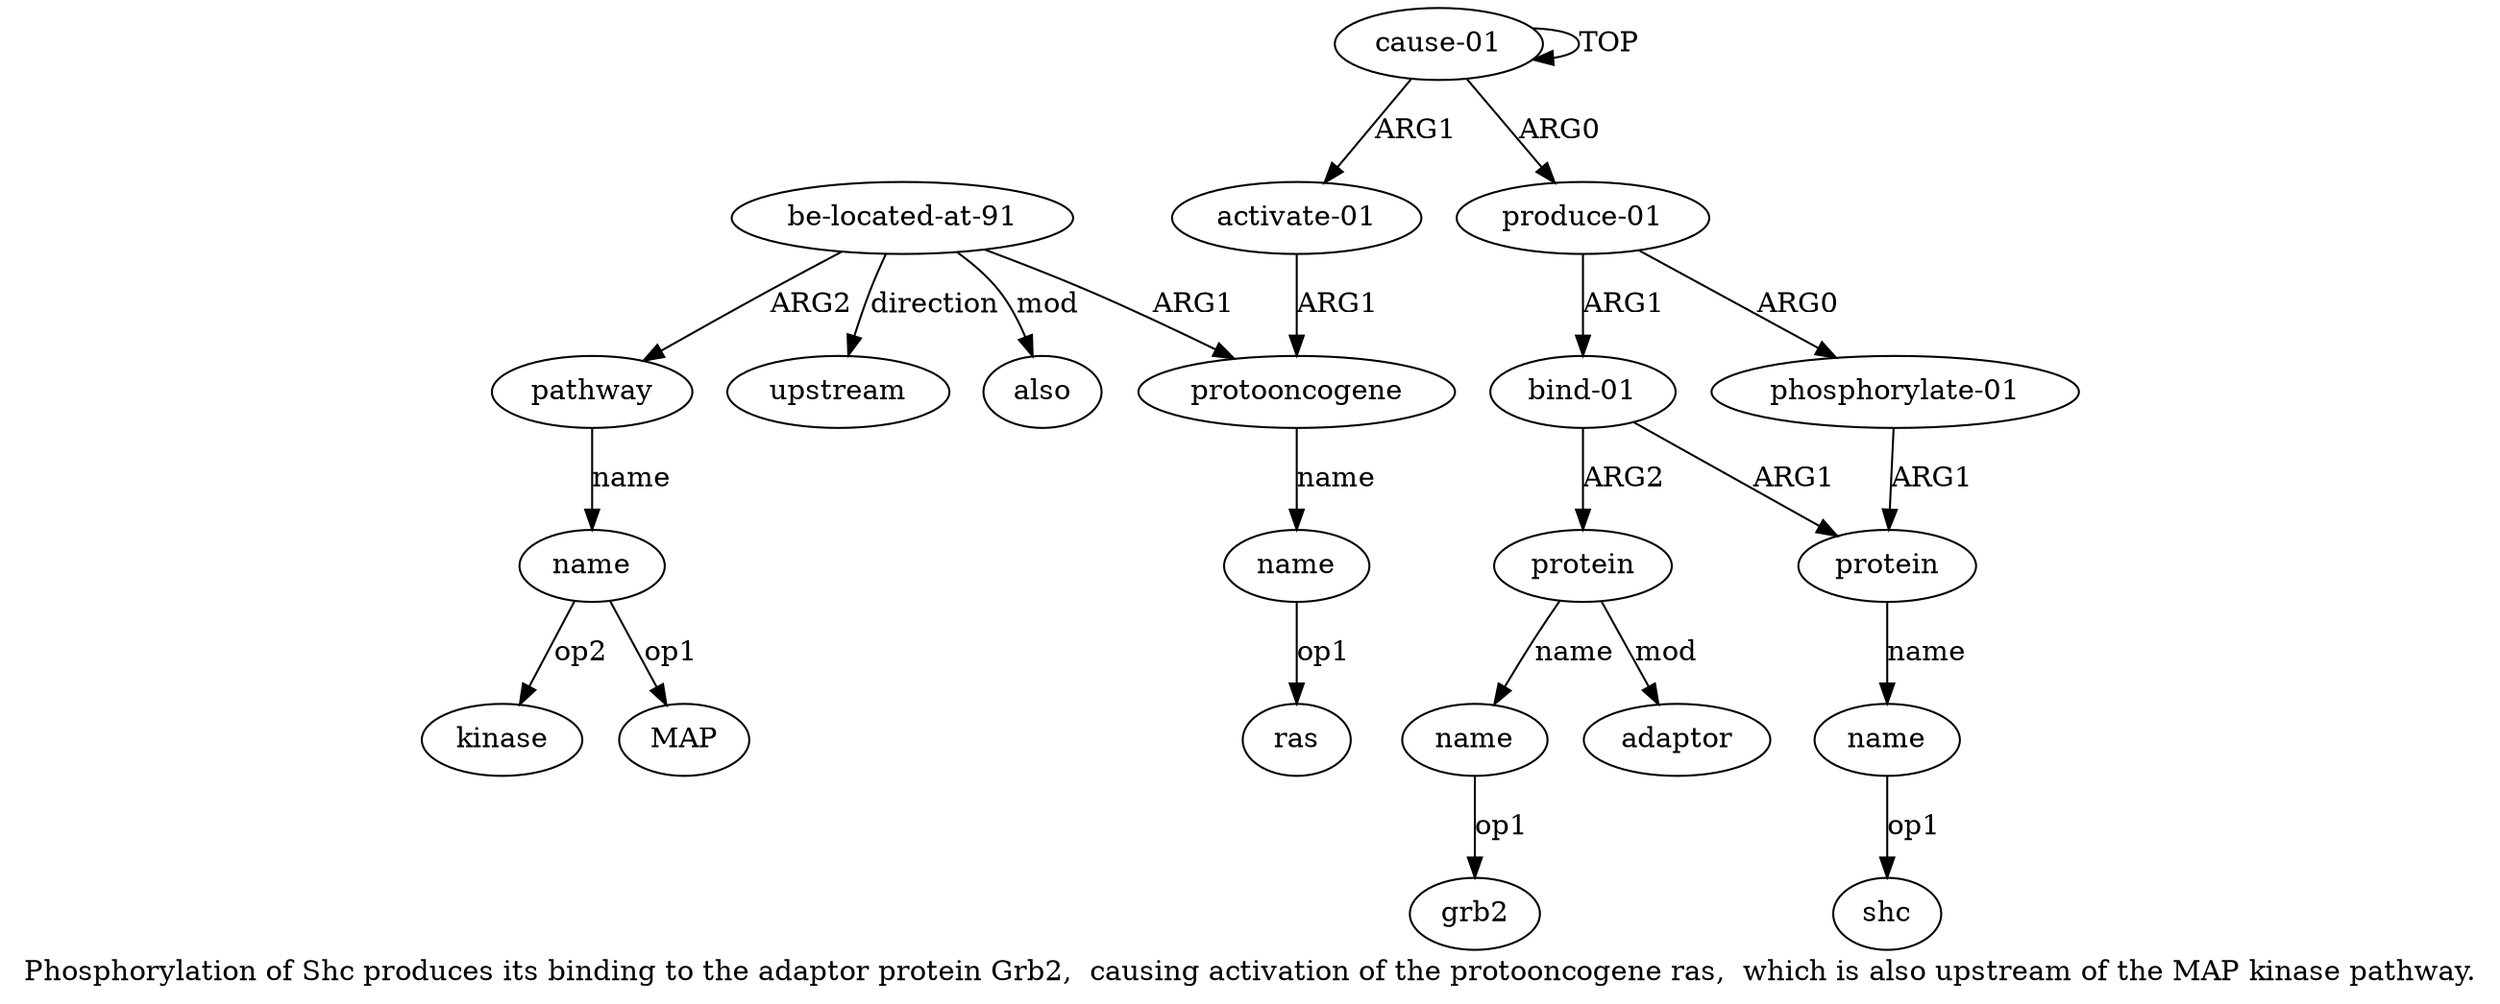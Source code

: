 digraph  {
	graph [label="Phosphorylation of Shc produces its binding to the adaptor protein Grb2,  causing activation of the protooncogene ras,  which is \
also upstream of the MAP kinase pathway."];
	node [label="\N"];
	"a11 ras"	 [color=black,
		gold_ind=-1,
		gold_label=ras,
		label=ras,
		test_ind=-1,
		test_label=ras];
	"a14 MAP"	 [color=black,
		gold_ind=-1,
		gold_label=MAP,
		label=MAP,
		test_ind=-1,
		test_label=MAP];
	a15	 [color=black,
		gold_ind=15,
		gold_label=upstream,
		label=upstream,
		test_ind=15,
		test_label=upstream];
	a14	 [color=black,
		gold_ind=14,
		gold_label=name,
		label=name,
		test_ind=14,
		test_label=name];
	a14 -> "a14 MAP" [key=0,
	color=black,
	gold_label=op1,
	label=op1,
	test_label=op1];
"a14 kinase" [color=black,
	gold_ind=-1,
	gold_label=kinase,
	label=kinase,
	test_ind=-1,
	test_label=kinase];
a14 -> "a14 kinase" [key=0,
color=black,
gold_label=op2,
label=op2,
test_label=op2];
a16 [color=black,
gold_ind=16,
gold_label=also,
label=also,
test_ind=16,
test_label=also];
a11 [color=black,
gold_ind=11,
gold_label=name,
label=name,
test_ind=11,
test_label=name];
a11 -> "a11 ras" [key=0,
color=black,
gold_label=op1,
label=op1,
test_label=op1];
a10 [color=black,
gold_ind=10,
gold_label=protooncogene,
label=protooncogene,
test_ind=10,
test_label=protooncogene];
a10 -> a11 [key=0,
color=black,
gold_label=name,
label=name,
test_label=name];
a13 [color=black,
gold_ind=13,
gold_label=pathway,
label=pathway,
test_ind=13,
test_label=pathway];
a13 -> a14 [key=0,
color=black,
gold_label=name,
label=name,
test_label=name];
a12 [color=black,
gold_ind=12,
gold_label="be-located-at-91",
label="be-located-at-91",
test_ind=12,
test_label="be-located-at-91"];
a12 -> a15 [key=0,
color=black,
gold_label=direction,
label=direction,
test_label=direction];
a12 -> a16 [key=0,
color=black,
gold_label=mod,
label=mod,
test_label=mod];
a12 -> a10 [key=0,
color=black,
gold_label=ARG1,
label=ARG1,
test_label=ARG1];
a12 -> a13 [key=0,
color=black,
gold_label=ARG2,
label=ARG2,
test_label=ARG2];
a1 [color=black,
gold_ind=1,
gold_label="produce-01",
label="produce-01",
test_ind=1,
test_label="produce-01"];
a2 [color=black,
gold_ind=2,
gold_label="phosphorylate-01",
label="phosphorylate-01",
test_ind=2,
test_label="phosphorylate-01"];
a1 -> a2 [key=0,
color=black,
gold_label=ARG0,
label=ARG0,
test_label=ARG0];
a5 [color=black,
gold_ind=5,
gold_label="bind-01",
label="bind-01",
test_ind=5,
test_label="bind-01"];
a1 -> a5 [key=0,
color=black,
gold_label=ARG1,
label=ARG1,
test_label=ARG1];
a0 [color=black,
gold_ind=0,
gold_label="cause-01",
label="cause-01",
test_ind=0,
test_label="cause-01"];
a0 -> a1 [key=0,
color=black,
gold_label=ARG0,
label=ARG0,
test_label=ARG0];
a0 -> a0 [key=0,
color=black,
gold_label=TOP,
label=TOP,
test_label=TOP];
a9 [color=black,
gold_ind=9,
gold_label="activate-01",
label="activate-01",
test_ind=9,
test_label="activate-01"];
a0 -> a9 [key=0,
color=black,
gold_label=ARG1,
label=ARG1,
test_label=ARG1];
a3 [color=black,
gold_ind=3,
gold_label=protein,
label=protein,
test_ind=3,
test_label=protein];
a4 [color=black,
gold_ind=4,
gold_label=name,
label=name,
test_ind=4,
test_label=name];
a3 -> a4 [key=0,
color=black,
gold_label=name,
label=name,
test_label=name];
a2 -> a3 [key=0,
color=black,
gold_label=ARG1,
label=ARG1,
test_label=ARG1];
a5 -> a3 [key=0,
color=black,
gold_label=ARG1,
label=ARG1,
test_label=ARG1];
a6 [color=black,
gold_ind=6,
gold_label=protein,
label=protein,
test_ind=6,
test_label=protein];
a5 -> a6 [key=0,
color=black,
gold_label=ARG2,
label=ARG2,
test_label=ARG2];
"a4 shc" [color=black,
gold_ind=-1,
gold_label=shc,
label=shc,
test_ind=-1,
test_label=shc];
a4 -> "a4 shc" [key=0,
color=black,
gold_label=op1,
label=op1,
test_label=op1];
a7 [color=black,
gold_ind=7,
gold_label=name,
label=name,
test_ind=7,
test_label=name];
"a7 grb2" [color=black,
gold_ind=-1,
gold_label=grb2,
label=grb2,
test_ind=-1,
test_label=grb2];
a7 -> "a7 grb2" [key=0,
color=black,
gold_label=op1,
label=op1,
test_label=op1];
a6 -> a7 [key=0,
color=black,
gold_label=name,
label=name,
test_label=name];
a8 [color=black,
gold_ind=8,
gold_label=adaptor,
label=adaptor,
test_ind=8,
test_label=adaptor];
a6 -> a8 [key=0,
color=black,
gold_label=mod,
label=mod,
test_label=mod];
a9 -> a10 [key=0,
color=black,
gold_label=ARG1,
label=ARG1,
test_label=ARG1];
}
